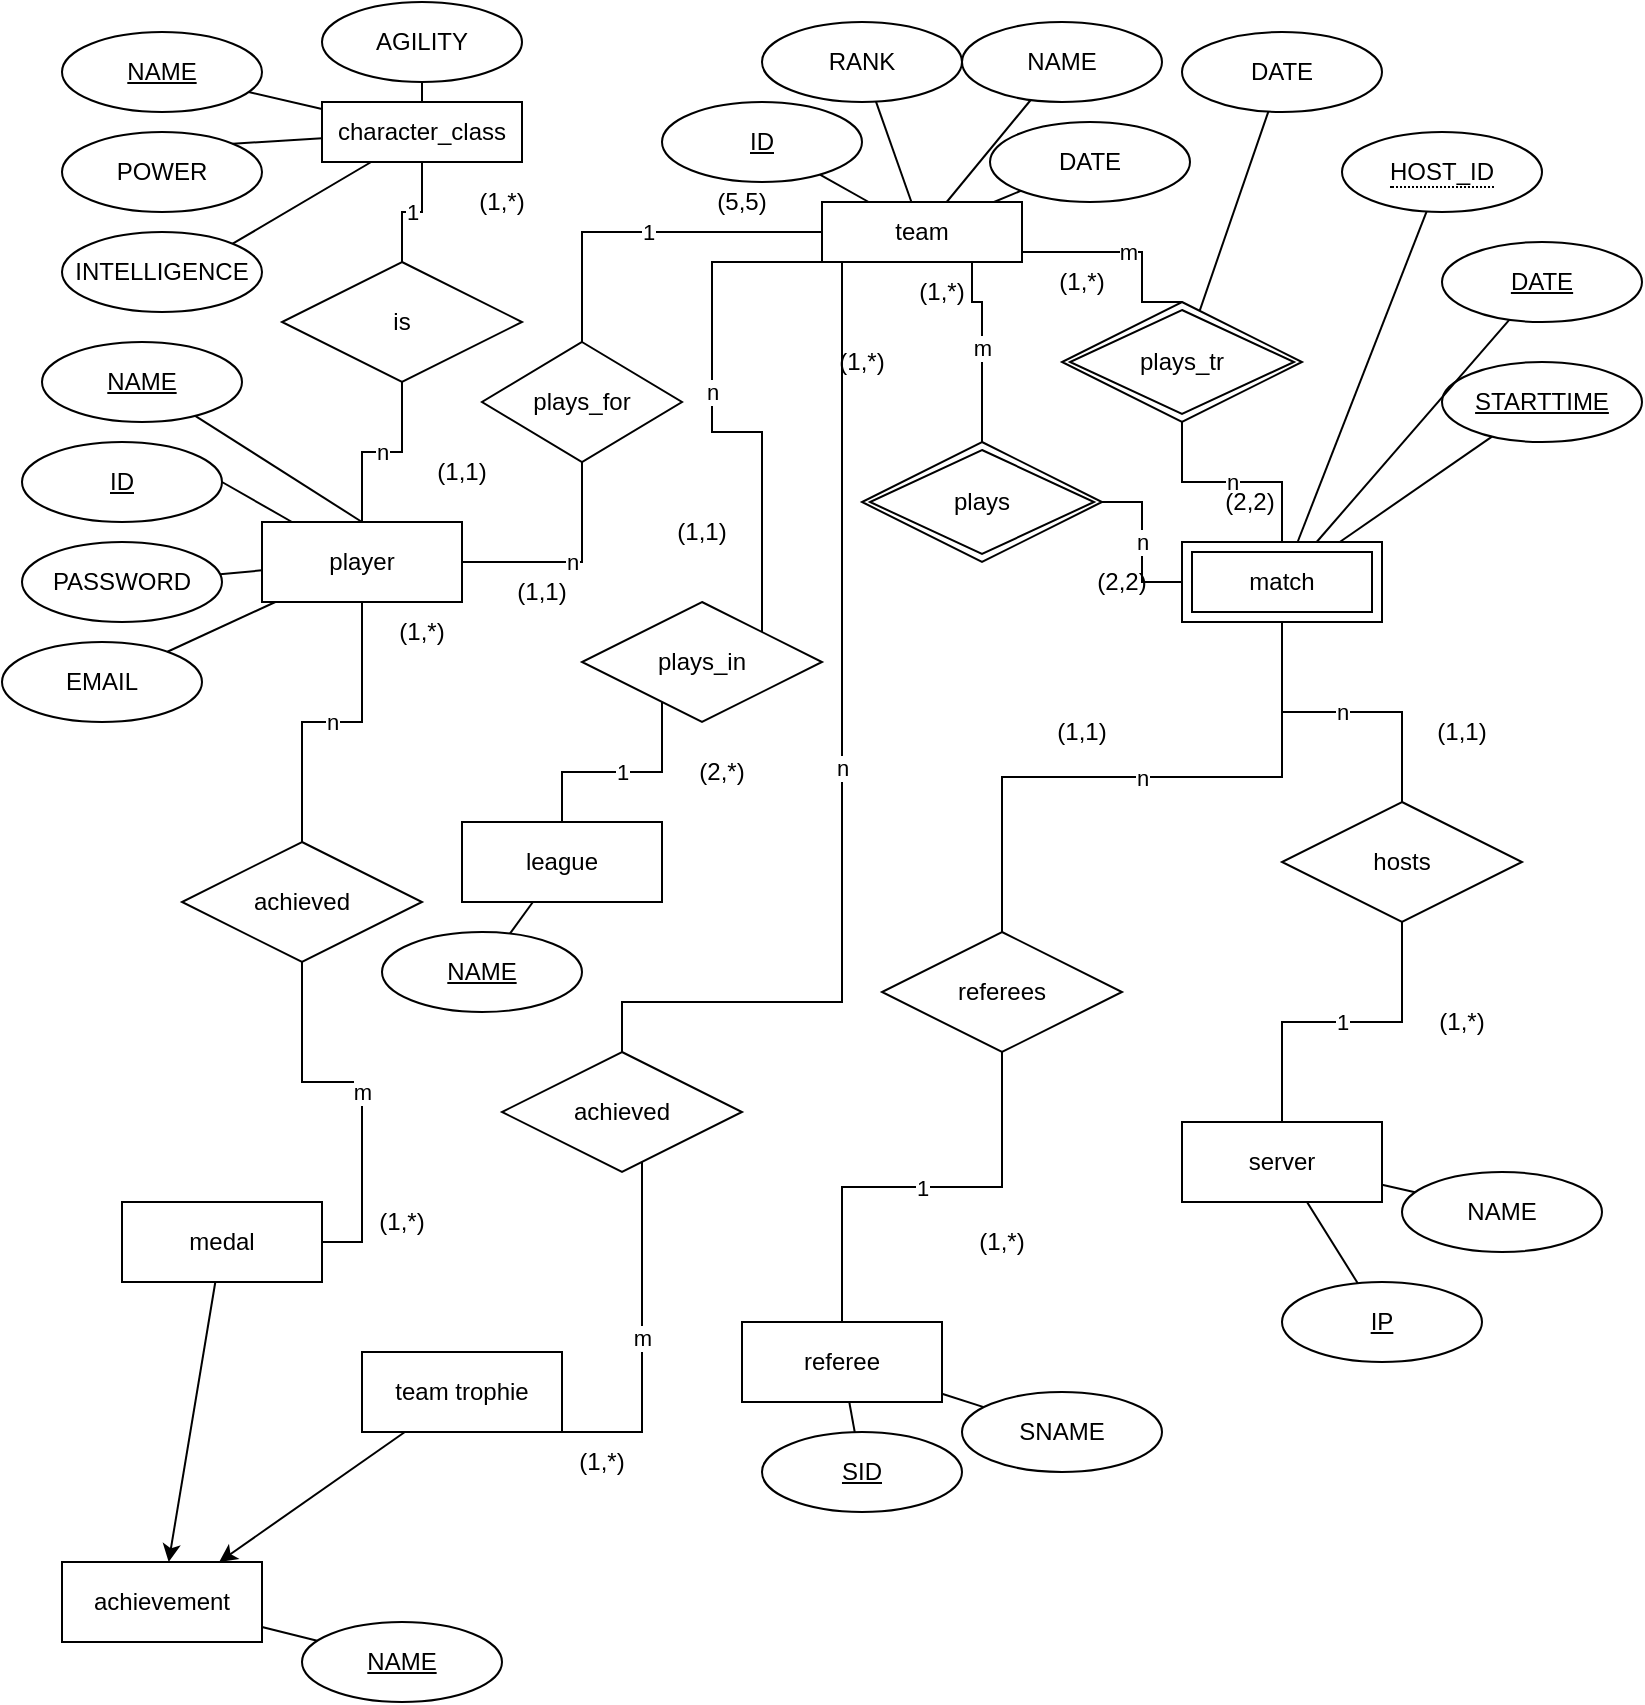 <mxfile version="20.5.1" type="github">
  <diagram id="_q7bYi_gvPDVall4a-D0" name="Seite-1">
    <mxGraphModel dx="1381" dy="845" grid="1" gridSize="10" guides="1" tooltips="1" connect="1" arrows="1" fold="1" page="1" pageScale="1" pageWidth="827" pageHeight="1169" math="0" shadow="0">
      <root>
        <mxCell id="0" />
        <mxCell id="1" parent="0" />
        <mxCell id="PgBgA3ld0rTaQEbaYPgW-43" value="1" style="edgeStyle=orthogonalEdgeStyle;rounded=0;orthogonalLoop=1;jettySize=auto;html=1;endArrow=none;endFill=0;startArrow=none;" parent="1" source="PgBgA3ld0rTaQEbaYPgW-70" target="PgBgA3ld0rTaQEbaYPgW-3" edge="1">
          <mxGeometry relative="1" as="geometry" />
        </mxCell>
        <mxCell id="PgBgA3ld0rTaQEbaYPgW-99" value="1" style="edgeStyle=orthogonalEdgeStyle;rounded=0;orthogonalLoop=1;jettySize=auto;html=1;entryX=0;entryY=0.5;entryDx=0;entryDy=0;startArrow=none;startFill=0;endArrow=none;endFill=0;exitX=0.5;exitY=0;exitDx=0;exitDy=0;" parent="1" source="PgBgA3ld0rTaQEbaYPgW-100" target="PgBgA3ld0rTaQEbaYPgW-8" edge="1">
          <mxGeometry relative="1" as="geometry">
            <Array as="points">
              <mxPoint x="290" y="115" />
            </Array>
          </mxGeometry>
        </mxCell>
        <mxCell id="dVIr7VXh8_opA6isi3Re-1" value="player" style="whiteSpace=wrap;html=1;align=center;" parent="1" vertex="1">
          <mxGeometry x="130" y="260" width="100" height="40" as="geometry" />
        </mxCell>
        <mxCell id="dVIr7VXh8_opA6isi3Re-2" value="PASSWORD" style="ellipse;whiteSpace=wrap;html=1;align=center;" parent="1" vertex="1">
          <mxGeometry x="10" y="270" width="100" height="40" as="geometry" />
        </mxCell>
        <mxCell id="dVIr7VXh8_opA6isi3Re-3" value="NAME" style="ellipse;whiteSpace=wrap;html=1;align=center;fontStyle=4;" parent="1" vertex="1">
          <mxGeometry x="20" y="170" width="100" height="40" as="geometry" />
        </mxCell>
        <mxCell id="PgBgA3ld0rTaQEbaYPgW-1" value="ID" style="ellipse;whiteSpace=wrap;html=1;align=center;fontStyle=4;" parent="1" vertex="1">
          <mxGeometry x="10" y="220" width="100" height="40" as="geometry" />
        </mxCell>
        <mxCell id="PgBgA3ld0rTaQEbaYPgW-2" value="EMAIL" style="ellipse;whiteSpace=wrap;html=1;align=center;" parent="1" vertex="1">
          <mxGeometry y="320" width="100" height="40" as="geometry" />
        </mxCell>
        <mxCell id="PgBgA3ld0rTaQEbaYPgW-3" value="character_class" style="whiteSpace=wrap;html=1;align=center;" parent="1" vertex="1">
          <mxGeometry x="160" y="50" width="100" height="30" as="geometry" />
        </mxCell>
        <mxCell id="PgBgA3ld0rTaQEbaYPgW-4" value="NAME" style="ellipse;whiteSpace=wrap;html=1;align=center;fontStyle=4;" parent="1" vertex="1">
          <mxGeometry x="30" y="15" width="100" height="40" as="geometry" />
        </mxCell>
        <mxCell id="PgBgA3ld0rTaQEbaYPgW-5" value="INTELLIGENCE" style="ellipse;whiteSpace=wrap;html=1;align=center;" parent="1" vertex="1">
          <mxGeometry x="30" y="115" width="100" height="40" as="geometry" />
        </mxCell>
        <mxCell id="PgBgA3ld0rTaQEbaYPgW-6" value="AGILITY" style="ellipse;whiteSpace=wrap;html=1;align=center;" parent="1" vertex="1">
          <mxGeometry x="160" width="100" height="40" as="geometry" />
        </mxCell>
        <mxCell id="PgBgA3ld0rTaQEbaYPgW-7" value="POWER" style="ellipse;whiteSpace=wrap;html=1;align=center;" parent="1" vertex="1">
          <mxGeometry x="30" y="65" width="100" height="40" as="geometry" />
        </mxCell>
        <mxCell id="PgBgA3ld0rTaQEbaYPgW-73" value="m" style="edgeStyle=orthogonalEdgeStyle;rounded=0;orthogonalLoop=1;jettySize=auto;html=1;exitX=0.75;exitY=1;exitDx=0;exitDy=0;entryX=0.5;entryY=0;entryDx=0;entryDy=0;endArrow=none;endFill=0;" parent="1" source="PgBgA3ld0rTaQEbaYPgW-8" target="PgBgA3ld0rTaQEbaYPgW-30" edge="1">
          <mxGeometry relative="1" as="geometry">
            <Array as="points">
              <mxPoint x="485" y="150" />
              <mxPoint x="490" y="150" />
            </Array>
          </mxGeometry>
        </mxCell>
        <mxCell id="PgBgA3ld0rTaQEbaYPgW-8" value="team" style="whiteSpace=wrap;html=1;align=center;" parent="1" vertex="1">
          <mxGeometry x="410" y="100" width="100" height="30" as="geometry" />
        </mxCell>
        <mxCell id="PgBgA3ld0rTaQEbaYPgW-9" value="ID" style="ellipse;whiteSpace=wrap;html=1;align=center;fontStyle=4;" parent="1" vertex="1">
          <mxGeometry x="330" y="50" width="100" height="40" as="geometry" />
        </mxCell>
        <mxCell id="PgBgA3ld0rTaQEbaYPgW-76" value="n" style="edgeStyle=orthogonalEdgeStyle;rounded=0;orthogonalLoop=1;jettySize=auto;html=1;exitX=0.5;exitY=0;exitDx=0;exitDy=0;endArrow=none;endFill=0;startArrow=none;" parent="1" source="PgBgA3ld0rTaQEbaYPgW-83" target="PgBgA3ld0rTaQEbaYPgW-27" edge="1">
          <mxGeometry relative="1" as="geometry" />
        </mxCell>
        <mxCell id="PgBgA3ld0rTaQEbaYPgW-11" value="referee" style="whiteSpace=wrap;html=1;align=center;" parent="1" vertex="1">
          <mxGeometry x="370" y="660" width="100" height="40" as="geometry" />
        </mxCell>
        <mxCell id="PgBgA3ld0rTaQEbaYPgW-75" value="n" style="edgeStyle=orthogonalEdgeStyle;rounded=0;orthogonalLoop=1;jettySize=auto;html=1;exitX=0.5;exitY=0;exitDx=0;exitDy=0;endArrow=none;endFill=0;startArrow=none;" parent="1" source="PgBgA3ld0rTaQEbaYPgW-85" target="PgBgA3ld0rTaQEbaYPgW-27" edge="1">
          <mxGeometry relative="1" as="geometry" />
        </mxCell>
        <mxCell id="PgBgA3ld0rTaQEbaYPgW-12" value="server" style="whiteSpace=wrap;html=1;align=center;" parent="1" vertex="1">
          <mxGeometry x="590" y="560" width="100" height="40" as="geometry" />
        </mxCell>
        <mxCell id="PgBgA3ld0rTaQEbaYPgW-13" value="league" style="whiteSpace=wrap;html=1;align=center;" parent="1" vertex="1">
          <mxGeometry x="230" y="410" width="100" height="40" as="geometry" />
        </mxCell>
        <mxCell id="PgBgA3ld0rTaQEbaYPgW-14" value="achievement" style="whiteSpace=wrap;html=1;align=center;" parent="1" vertex="1">
          <mxGeometry x="30" y="780" width="100" height="40" as="geometry" />
        </mxCell>
        <mxCell id="PgBgA3ld0rTaQEbaYPgW-97" value="n" style="edgeStyle=orthogonalEdgeStyle;rounded=0;orthogonalLoop=1;jettySize=auto;html=1;entryX=0.5;entryY=1;entryDx=0;entryDy=0;startArrow=none;startFill=0;endArrow=none;endFill=0;" parent="1" source="PgBgA3ld0rTaQEbaYPgW-113" target="dVIr7VXh8_opA6isi3Re-1" edge="1">
          <mxGeometry relative="1" as="geometry" />
        </mxCell>
        <mxCell id="PgBgA3ld0rTaQEbaYPgW-15" value="medal" style="shape=ext;margin=3;whiteSpace=wrap;html=1;align=center;" parent="1" vertex="1">
          <mxGeometry x="60" y="600" width="100" height="40" as="geometry" />
        </mxCell>
        <mxCell id="PgBgA3ld0rTaQEbaYPgW-77" value="n" style="edgeStyle=orthogonalEdgeStyle;rounded=0;orthogonalLoop=1;jettySize=auto;html=1;exitX=0.5;exitY=0;exitDx=0;exitDy=0;endArrow=none;endFill=0;startArrow=none;" parent="1" source="PgBgA3ld0rTaQEbaYPgW-87" target="PgBgA3ld0rTaQEbaYPgW-8" edge="1">
          <mxGeometry relative="1" as="geometry">
            <Array as="points">
              <mxPoint x="310" y="500" />
              <mxPoint x="420" y="500" />
            </Array>
          </mxGeometry>
        </mxCell>
        <mxCell id="PgBgA3ld0rTaQEbaYPgW-16" value="team trophie" style="shape=ext;margin=3;whiteSpace=wrap;html=1;align=center;" parent="1" vertex="1">
          <mxGeometry x="180" y="675" width="100" height="40" as="geometry" />
        </mxCell>
        <mxCell id="PgBgA3ld0rTaQEbaYPgW-18" value="IP" style="ellipse;whiteSpace=wrap;html=1;align=center;fontStyle=4;" parent="1" vertex="1">
          <mxGeometry x="640" y="640" width="100" height="40" as="geometry" />
        </mxCell>
        <mxCell id="PgBgA3ld0rTaQEbaYPgW-19" value="DATE" style="ellipse;whiteSpace=wrap;html=1;align=center;" parent="1" vertex="1">
          <mxGeometry x="494" y="60" width="100" height="40" as="geometry" />
        </mxCell>
        <mxCell id="PgBgA3ld0rTaQEbaYPgW-20" value="NAME" style="ellipse;whiteSpace=wrap;html=1;align=center;" parent="1" vertex="1">
          <mxGeometry x="480" y="10" width="100" height="40" as="geometry" />
        </mxCell>
        <mxCell id="PgBgA3ld0rTaQEbaYPgW-22" value="DATE" style="ellipse;whiteSpace=wrap;html=1;align=center;fontStyle=4;" parent="1" vertex="1">
          <mxGeometry x="720" y="120" width="100" height="40" as="geometry" />
        </mxCell>
        <mxCell id="PgBgA3ld0rTaQEbaYPgW-23" value="STARTTIME" style="ellipse;whiteSpace=wrap;html=1;align=center;fontStyle=4;" parent="1" vertex="1">
          <mxGeometry x="720" y="180" width="100" height="40" as="geometry" />
        </mxCell>
        <mxCell id="PgBgA3ld0rTaQEbaYPgW-24" value="NAME" style="ellipse;whiteSpace=wrap;html=1;align=center;" parent="1" vertex="1">
          <mxGeometry x="700" y="585" width="100" height="40" as="geometry" />
        </mxCell>
        <mxCell id="PgBgA3ld0rTaQEbaYPgW-133" value="" style="edgeStyle=orthogonalEdgeStyle;rounded=0;orthogonalLoop=1;jettySize=auto;html=1;startArrow=none;startFill=0;endArrow=none;endFill=0;" parent="1" source="PgBgA3ld0rTaQEbaYPgW-27" target="PgBgA3ld0rTaQEbaYPgW-121" edge="1">
          <mxGeometry relative="1" as="geometry" />
        </mxCell>
        <mxCell id="PgBgA3ld0rTaQEbaYPgW-27" value="match" style="shape=ext;margin=3;double=1;whiteSpace=wrap;html=1;align=center;" parent="1" vertex="1">
          <mxGeometry x="590" y="270" width="100" height="40" as="geometry" />
        </mxCell>
        <mxCell id="PgBgA3ld0rTaQEbaYPgW-28" value="&lt;span style=&quot;border-bottom: 1px dotted&quot;&gt;HOST_ID&lt;/span&gt;" style="ellipse;whiteSpace=wrap;html=1;align=center;" parent="1" vertex="1">
          <mxGeometry x="670" y="65" width="100" height="40" as="geometry" />
        </mxCell>
        <mxCell id="PgBgA3ld0rTaQEbaYPgW-74" value="n" style="edgeStyle=orthogonalEdgeStyle;rounded=0;orthogonalLoop=1;jettySize=auto;html=1;exitX=1;exitY=0.5;exitDx=0;exitDy=0;endArrow=none;endFill=0;entryX=0;entryY=0.5;entryDx=0;entryDy=0;" parent="1" source="PgBgA3ld0rTaQEbaYPgW-30" target="PgBgA3ld0rTaQEbaYPgW-27" edge="1">
          <mxGeometry relative="1" as="geometry" />
        </mxCell>
        <mxCell id="PgBgA3ld0rTaQEbaYPgW-30" value="plays" style="shape=rhombus;double=1;perimeter=rhombusPerimeter;whiteSpace=wrap;html=1;align=center;" parent="1" vertex="1">
          <mxGeometry x="430" y="220" width="120" height="60" as="geometry" />
        </mxCell>
        <mxCell id="PgBgA3ld0rTaQEbaYPgW-35" value="SID" style="ellipse;whiteSpace=wrap;html=1;align=center;fontStyle=4;" parent="1" vertex="1">
          <mxGeometry x="380" y="715" width="100" height="40" as="geometry" />
        </mxCell>
        <mxCell id="PgBgA3ld0rTaQEbaYPgW-37" value="SNAME" style="ellipse;whiteSpace=wrap;html=1;align=center;" parent="1" vertex="1">
          <mxGeometry x="480" y="695" width="100" height="40" as="geometry" />
        </mxCell>
        <mxCell id="PgBgA3ld0rTaQEbaYPgW-38" value="NAME" style="ellipse;whiteSpace=wrap;html=1;align=center;fontStyle=4;" parent="1" vertex="1">
          <mxGeometry x="190" y="465" width="100" height="40" as="geometry" />
        </mxCell>
        <mxCell id="PgBgA3ld0rTaQEbaYPgW-39" value="RANK" style="ellipse;whiteSpace=wrap;html=1;align=center;" parent="1" vertex="1">
          <mxGeometry x="380" y="10" width="100" height="40" as="geometry" />
        </mxCell>
        <mxCell id="PgBgA3ld0rTaQEbaYPgW-40" value="NAME" style="ellipse;whiteSpace=wrap;html=1;align=center;fontStyle=4;" parent="1" vertex="1">
          <mxGeometry x="150" y="810" width="100" height="40" as="geometry" />
        </mxCell>
        <mxCell id="PgBgA3ld0rTaQEbaYPgW-50" value="" style="endArrow=none;html=1;rounded=0;" parent="1" target="dVIr7VXh8_opA6isi3Re-1" edge="1">
          <mxGeometry relative="1" as="geometry">
            <mxPoint x="110" y="240" as="sourcePoint" />
            <mxPoint x="270" y="240" as="targetPoint" />
          </mxGeometry>
        </mxCell>
        <mxCell id="PgBgA3ld0rTaQEbaYPgW-51" value="" style="endArrow=none;html=1;rounded=0;" parent="1" source="dVIr7VXh8_opA6isi3Re-2" target="dVIr7VXh8_opA6isi3Re-1" edge="1">
          <mxGeometry relative="1" as="geometry">
            <mxPoint x="110" y="290" as="sourcePoint" />
            <mxPoint x="270" y="290" as="targetPoint" />
          </mxGeometry>
        </mxCell>
        <mxCell id="PgBgA3ld0rTaQEbaYPgW-52" value="" style="endArrow=none;html=1;rounded=0;entryX=0.5;entryY=0;entryDx=0;entryDy=0;" parent="1" source="dVIr7VXh8_opA6isi3Re-3" target="dVIr7VXh8_opA6isi3Re-1" edge="1">
          <mxGeometry relative="1" as="geometry">
            <mxPoint x="120" y="250" as="sourcePoint" />
            <mxPoint x="130" y="253.333" as="targetPoint" />
          </mxGeometry>
        </mxCell>
        <mxCell id="PgBgA3ld0rTaQEbaYPgW-53" value="" style="endArrow=none;html=1;rounded=0;" parent="1" source="PgBgA3ld0rTaQEbaYPgW-2" target="dVIr7VXh8_opA6isi3Re-1" edge="1">
          <mxGeometry relative="1" as="geometry">
            <mxPoint x="130" y="260" as="sourcePoint" />
            <mxPoint x="140" y="263.333" as="targetPoint" />
          </mxGeometry>
        </mxCell>
        <mxCell id="PgBgA3ld0rTaQEbaYPgW-54" value="" style="endArrow=none;html=1;rounded=0;" parent="1" source="PgBgA3ld0rTaQEbaYPgW-3" target="PgBgA3ld0rTaQEbaYPgW-4" edge="1">
          <mxGeometry relative="1" as="geometry">
            <mxPoint x="-415" y="-610" as="sourcePoint" />
            <mxPoint x="-405" y="-606.667" as="targetPoint" />
          </mxGeometry>
        </mxCell>
        <mxCell id="PgBgA3ld0rTaQEbaYPgW-56" value="" style="endArrow=none;html=1;rounded=0;entryX=1;entryY=0;entryDx=0;entryDy=0;" parent="1" source="PgBgA3ld0rTaQEbaYPgW-3" target="PgBgA3ld0rTaQEbaYPgW-7" edge="1">
          <mxGeometry relative="1" as="geometry">
            <mxPoint x="-405" y="-437.692" as="sourcePoint" />
            <mxPoint x="-438.333" y="-442.82" as="targetPoint" />
          </mxGeometry>
        </mxCell>
        <mxCell id="PgBgA3ld0rTaQEbaYPgW-57" value="" style="endArrow=none;html=1;rounded=0;entryX=1;entryY=0;entryDx=0;entryDy=0;" parent="1" source="PgBgA3ld0rTaQEbaYPgW-3" target="PgBgA3ld0rTaQEbaYPgW-5" edge="1">
          <mxGeometry relative="1" as="geometry">
            <mxPoint x="-395" y="-427.692" as="sourcePoint" />
            <mxPoint x="-428.333" y="-432.82" as="targetPoint" />
          </mxGeometry>
        </mxCell>
        <mxCell id="PgBgA3ld0rTaQEbaYPgW-58" value="" style="endArrow=none;html=1;rounded=0;entryX=0.5;entryY=1;entryDx=0;entryDy=0;" parent="1" source="PgBgA3ld0rTaQEbaYPgW-3" target="PgBgA3ld0rTaQEbaYPgW-6" edge="1">
          <mxGeometry relative="1" as="geometry">
            <mxPoint x="-385" y="-417.692" as="sourcePoint" />
            <mxPoint x="-418.333" y="-422.82" as="targetPoint" />
          </mxGeometry>
        </mxCell>
        <mxCell id="PgBgA3ld0rTaQEbaYPgW-59" value="" style="endArrow=none;html=1;rounded=0;" parent="1" source="PgBgA3ld0rTaQEbaYPgW-8" target="PgBgA3ld0rTaQEbaYPgW-9" edge="1">
          <mxGeometry relative="1" as="geometry">
            <mxPoint x="260" y="312.308" as="sourcePoint" />
            <mxPoint x="226.667" y="307.18" as="targetPoint" />
          </mxGeometry>
        </mxCell>
        <mxCell id="PgBgA3ld0rTaQEbaYPgW-60" value="" style="endArrow=none;html=1;rounded=0;" parent="1" source="PgBgA3ld0rTaQEbaYPgW-8" target="PgBgA3ld0rTaQEbaYPgW-39" edge="1">
          <mxGeometry relative="1" as="geometry">
            <mxPoint x="438" y="110" as="sourcePoint" />
            <mxPoint x="416.953" y="96.845" as="targetPoint" />
          </mxGeometry>
        </mxCell>
        <mxCell id="PgBgA3ld0rTaQEbaYPgW-61" value="" style="endArrow=none;html=1;rounded=0;" parent="1" source="PgBgA3ld0rTaQEbaYPgW-8" target="PgBgA3ld0rTaQEbaYPgW-20" edge="1">
          <mxGeometry relative="1" as="geometry">
            <mxPoint x="448" y="120" as="sourcePoint" />
            <mxPoint x="426.953" y="106.845" as="targetPoint" />
          </mxGeometry>
        </mxCell>
        <mxCell id="PgBgA3ld0rTaQEbaYPgW-62" value="" style="endArrow=none;html=1;rounded=0;" parent="1" source="PgBgA3ld0rTaQEbaYPgW-8" target="PgBgA3ld0rTaQEbaYPgW-19" edge="1">
          <mxGeometry relative="1" as="geometry">
            <mxPoint x="458" y="130" as="sourcePoint" />
            <mxPoint x="436.953" y="116.845" as="targetPoint" />
          </mxGeometry>
        </mxCell>
        <mxCell id="PgBgA3ld0rTaQEbaYPgW-64" value="" style="endArrow=none;html=1;rounded=0;" parent="1" source="PgBgA3ld0rTaQEbaYPgW-13" target="PgBgA3ld0rTaQEbaYPgW-38" edge="1">
          <mxGeometry relative="1" as="geometry">
            <mxPoint x="398" y="150" as="sourcePoint" />
            <mxPoint x="376.953" y="136.845" as="targetPoint" />
          </mxGeometry>
        </mxCell>
        <mxCell id="PgBgA3ld0rTaQEbaYPgW-65" value="" style="endArrow=none;html=1;rounded=0;" parent="1" source="PgBgA3ld0rTaQEbaYPgW-14" target="PgBgA3ld0rTaQEbaYPgW-40" edge="1">
          <mxGeometry relative="1" as="geometry">
            <mxPoint x="408" y="160" as="sourcePoint" />
            <mxPoint x="386.953" y="146.845" as="targetPoint" />
          </mxGeometry>
        </mxCell>
        <mxCell id="PgBgA3ld0rTaQEbaYPgW-66" value="" style="endArrow=none;html=1;rounded=0;" parent="1" source="PgBgA3ld0rTaQEbaYPgW-11" target="PgBgA3ld0rTaQEbaYPgW-35" edge="1">
          <mxGeometry relative="1" as="geometry">
            <mxPoint x="458" y="265" as="sourcePoint" />
            <mxPoint x="436.953" y="251.845" as="targetPoint" />
          </mxGeometry>
        </mxCell>
        <mxCell id="PgBgA3ld0rTaQEbaYPgW-67" value="" style="endArrow=none;html=1;rounded=0;" parent="1" source="PgBgA3ld0rTaQEbaYPgW-11" target="PgBgA3ld0rTaQEbaYPgW-37" edge="1">
          <mxGeometry relative="1" as="geometry">
            <mxPoint x="468" y="275" as="sourcePoint" />
            <mxPoint x="446.953" y="261.845" as="targetPoint" />
          </mxGeometry>
        </mxCell>
        <mxCell id="PgBgA3ld0rTaQEbaYPgW-68" value="" style="endArrow=none;html=1;rounded=0;" parent="1" source="PgBgA3ld0rTaQEbaYPgW-12" target="PgBgA3ld0rTaQEbaYPgW-18" edge="1">
          <mxGeometry relative="1" as="geometry">
            <mxPoint x="640" y="560" as="sourcePoint" />
            <mxPoint x="466.953" y="236.845" as="targetPoint" />
          </mxGeometry>
        </mxCell>
        <mxCell id="PgBgA3ld0rTaQEbaYPgW-69" value="" style="endArrow=none;html=1;rounded=0;" parent="1" source="PgBgA3ld0rTaQEbaYPgW-12" target="PgBgA3ld0rTaQEbaYPgW-24" edge="1">
          <mxGeometry relative="1" as="geometry">
            <mxPoint x="662.5" y="610" as="sourcePoint" />
            <mxPoint x="687.873" y="650.597" as="targetPoint" />
          </mxGeometry>
        </mxCell>
        <mxCell id="PgBgA3ld0rTaQEbaYPgW-70" value="is" style="shape=rhombus;perimeter=rhombusPerimeter;whiteSpace=wrap;html=1;align=center;" parent="1" vertex="1">
          <mxGeometry x="140" y="130" width="120" height="60" as="geometry" />
        </mxCell>
        <mxCell id="PgBgA3ld0rTaQEbaYPgW-71" value="n" style="edgeStyle=orthogonalEdgeStyle;rounded=0;orthogonalLoop=1;jettySize=auto;html=1;exitX=0.5;exitY=0;exitDx=0;exitDy=0;endArrow=none;endFill=0;" parent="1" source="dVIr7VXh8_opA6isi3Re-1" target="PgBgA3ld0rTaQEbaYPgW-70" edge="1">
          <mxGeometry relative="1" as="geometry">
            <mxPoint x="170" y="280" as="sourcePoint" />
            <mxPoint x="190" y="420" as="targetPoint" />
          </mxGeometry>
        </mxCell>
        <mxCell id="PgBgA3ld0rTaQEbaYPgW-80" value="" style="endArrow=none;html=1;rounded=0;startArrow=classic;startFill=1;" parent="1" source="PgBgA3ld0rTaQEbaYPgW-14" target="PgBgA3ld0rTaQEbaYPgW-16" edge="1">
          <mxGeometry relative="1" as="geometry">
            <mxPoint x="60" y="670" as="sourcePoint" />
            <mxPoint x="220" y="670" as="targetPoint" />
          </mxGeometry>
        </mxCell>
        <mxCell id="PgBgA3ld0rTaQEbaYPgW-82" value="" style="endArrow=none;html=1;rounded=0;startArrow=classic;startFill=1;" parent="1" source="PgBgA3ld0rTaQEbaYPgW-14" target="PgBgA3ld0rTaQEbaYPgW-15" edge="1">
          <mxGeometry relative="1" as="geometry">
            <mxPoint x="130.769" y="640" as="sourcePoint" />
            <mxPoint x="179.231" y="730" as="targetPoint" />
          </mxGeometry>
        </mxCell>
        <mxCell id="PgBgA3ld0rTaQEbaYPgW-83" value="referees" style="shape=rhombus;perimeter=rhombusPerimeter;whiteSpace=wrap;html=1;align=center;" parent="1" vertex="1">
          <mxGeometry x="440" y="465" width="120" height="60" as="geometry" />
        </mxCell>
        <mxCell id="PgBgA3ld0rTaQEbaYPgW-84" value="1" style="edgeStyle=orthogonalEdgeStyle;rounded=0;orthogonalLoop=1;jettySize=auto;html=1;exitX=0.5;exitY=0;exitDx=0;exitDy=0;endArrow=none;endFill=0;" parent="1" source="PgBgA3ld0rTaQEbaYPgW-11" target="PgBgA3ld0rTaQEbaYPgW-83" edge="1">
          <mxGeometry relative="1" as="geometry">
            <mxPoint x="420" y="660" as="sourcePoint" />
            <mxPoint x="620" y="200" as="targetPoint" />
          </mxGeometry>
        </mxCell>
        <mxCell id="PgBgA3ld0rTaQEbaYPgW-85" value="hosts" style="shape=rhombus;perimeter=rhombusPerimeter;whiteSpace=wrap;html=1;align=center;" parent="1" vertex="1">
          <mxGeometry x="640" y="400" width="120" height="60" as="geometry" />
        </mxCell>
        <mxCell id="PgBgA3ld0rTaQEbaYPgW-86" value="1" style="edgeStyle=orthogonalEdgeStyle;rounded=0;orthogonalLoop=1;jettySize=auto;html=1;exitX=0.5;exitY=0;exitDx=0;exitDy=0;endArrow=none;endFill=0;" parent="1" source="PgBgA3ld0rTaQEbaYPgW-12" target="PgBgA3ld0rTaQEbaYPgW-85" edge="1">
          <mxGeometry relative="1" as="geometry">
            <mxPoint x="640" y="560" as="sourcePoint" />
            <mxPoint x="620" y="200" as="targetPoint" />
          </mxGeometry>
        </mxCell>
        <mxCell id="PgBgA3ld0rTaQEbaYPgW-87" value="achieved" style="shape=rhombus;perimeter=rhombusPerimeter;whiteSpace=wrap;html=1;align=center;" parent="1" vertex="1">
          <mxGeometry x="250" y="525" width="120" height="60" as="geometry" />
        </mxCell>
        <mxCell id="PgBgA3ld0rTaQEbaYPgW-88" value="m" style="edgeStyle=orthogonalEdgeStyle;rounded=0;orthogonalLoop=1;jettySize=auto;html=1;endArrow=none;endFill=0;" parent="1" source="PgBgA3ld0rTaQEbaYPgW-16" target="PgBgA3ld0rTaQEbaYPgW-87" edge="1">
          <mxGeometry relative="1" as="geometry">
            <mxPoint x="180" y="720" as="sourcePoint" />
            <mxPoint x="380" y="130" as="targetPoint" />
            <Array as="points">
              <mxPoint x="320" y="715" />
            </Array>
          </mxGeometry>
        </mxCell>
        <mxCell id="PgBgA3ld0rTaQEbaYPgW-91" value="n" style="edgeStyle=orthogonalEdgeStyle;rounded=0;orthogonalLoop=1;jettySize=auto;html=1;entryX=0.25;entryY=1;entryDx=0;entryDy=0;startArrow=none;startFill=0;endArrow=none;endFill=0;" parent="1" source="PgBgA3ld0rTaQEbaYPgW-89" target="PgBgA3ld0rTaQEbaYPgW-8" edge="1">
          <mxGeometry relative="1" as="geometry">
            <Array as="points">
              <mxPoint x="380" y="215" />
              <mxPoint x="355" y="215" />
              <mxPoint x="355" y="130" />
            </Array>
          </mxGeometry>
        </mxCell>
        <mxCell id="PgBgA3ld0rTaQEbaYPgW-89" value="plays_in" style="shape=rhombus;perimeter=rhombusPerimeter;whiteSpace=wrap;html=1;align=center;" parent="1" vertex="1">
          <mxGeometry x="290" y="300" width="120" height="60" as="geometry" />
        </mxCell>
        <mxCell id="PgBgA3ld0rTaQEbaYPgW-90" value="1" style="edgeStyle=orthogonalEdgeStyle;rounded=0;orthogonalLoop=1;jettySize=auto;html=1;exitX=0.5;exitY=0;exitDx=0;exitDy=0;entryX=0.25;entryY=1;entryDx=0;entryDy=0;endArrow=none;endFill=0;" parent="1" source="PgBgA3ld0rTaQEbaYPgW-13" target="PgBgA3ld0rTaQEbaYPgW-89" edge="1">
          <mxGeometry relative="1" as="geometry">
            <mxPoint x="230" y="410" as="sourcePoint" />
            <mxPoint x="355" y="130" as="targetPoint" />
            <Array as="points" />
          </mxGeometry>
        </mxCell>
        <mxCell id="PgBgA3ld0rTaQEbaYPgW-100" value="plays_for" style="shape=rhombus;perimeter=rhombusPerimeter;whiteSpace=wrap;html=1;align=center;" parent="1" vertex="1">
          <mxGeometry x="240" y="170" width="100" height="60" as="geometry" />
        </mxCell>
        <mxCell id="PgBgA3ld0rTaQEbaYPgW-101" value="n" style="edgeStyle=orthogonalEdgeStyle;rounded=0;orthogonalLoop=1;jettySize=auto;html=1;exitX=1;exitY=0.5;exitDx=0;exitDy=0;startArrow=none;startFill=0;endArrow=none;endFill=0;" parent="1" source="dVIr7VXh8_opA6isi3Re-1" target="PgBgA3ld0rTaQEbaYPgW-100" edge="1">
          <mxGeometry relative="1" as="geometry">
            <mxPoint x="230" y="280" as="sourcePoint" />
            <mxPoint x="410" y="115" as="targetPoint" />
          </mxGeometry>
        </mxCell>
        <mxCell id="PgBgA3ld0rTaQEbaYPgW-102" value="" style="endArrow=none;html=1;rounded=0;" parent="1" source="PgBgA3ld0rTaQEbaYPgW-27" target="PgBgA3ld0rTaQEbaYPgW-28" edge="1">
          <mxGeometry relative="1" as="geometry">
            <mxPoint x="482.353" y="110" as="sourcePoint" />
            <mxPoint x="524.356" y="58.996" as="targetPoint" />
          </mxGeometry>
        </mxCell>
        <mxCell id="PgBgA3ld0rTaQEbaYPgW-103" value="" style="endArrow=none;html=1;rounded=0;" parent="1" source="PgBgA3ld0rTaQEbaYPgW-27" target="PgBgA3ld0rTaQEbaYPgW-22" edge="1">
          <mxGeometry relative="1" as="geometry">
            <mxPoint x="492.353" y="120" as="sourcePoint" />
            <mxPoint x="534.356" y="68.996" as="targetPoint" />
          </mxGeometry>
        </mxCell>
        <mxCell id="PgBgA3ld0rTaQEbaYPgW-104" value="" style="endArrow=none;html=1;rounded=0;" parent="1" source="PgBgA3ld0rTaQEbaYPgW-27" target="PgBgA3ld0rTaQEbaYPgW-23" edge="1">
          <mxGeometry relative="1" as="geometry">
            <mxPoint x="502.353" y="130" as="sourcePoint" />
            <mxPoint x="544.356" y="78.996" as="targetPoint" />
          </mxGeometry>
        </mxCell>
        <mxCell id="PgBgA3ld0rTaQEbaYPgW-105" value="(1,1)" style="text;html=1;strokeColor=none;fillColor=none;align=center;verticalAlign=middle;whiteSpace=wrap;rounded=0;" parent="1" vertex="1">
          <mxGeometry x="700" y="350" width="60" height="30" as="geometry" />
        </mxCell>
        <mxCell id="PgBgA3ld0rTaQEbaYPgW-106" value="(1,*)" style="text;html=1;strokeColor=none;fillColor=none;align=center;verticalAlign=middle;whiteSpace=wrap;rounded=0;" parent="1" vertex="1">
          <mxGeometry x="700" y="495" width="60" height="30" as="geometry" />
        </mxCell>
        <mxCell id="PgBgA3ld0rTaQEbaYPgW-107" value="(1,1)" style="text;html=1;strokeColor=none;fillColor=none;align=center;verticalAlign=middle;whiteSpace=wrap;rounded=0;" parent="1" vertex="1">
          <mxGeometry x="510" y="350" width="60" height="30" as="geometry" />
        </mxCell>
        <mxCell id="PgBgA3ld0rTaQEbaYPgW-108" value="(1,*)" style="text;html=1;strokeColor=none;fillColor=none;align=center;verticalAlign=middle;whiteSpace=wrap;rounded=0;" parent="1" vertex="1">
          <mxGeometry x="470" y="605" width="60" height="30" as="geometry" />
        </mxCell>
        <mxCell id="PgBgA3ld0rTaQEbaYPgW-109" value="(1,1)" style="text;html=1;strokeColor=none;fillColor=none;align=center;verticalAlign=middle;whiteSpace=wrap;rounded=0;" parent="1" vertex="1">
          <mxGeometry x="200" y="220" width="60" height="30" as="geometry" />
        </mxCell>
        <mxCell id="PgBgA3ld0rTaQEbaYPgW-110" value="(1,1)" style="text;html=1;strokeColor=none;fillColor=none;align=center;verticalAlign=middle;whiteSpace=wrap;rounded=0;" parent="1" vertex="1">
          <mxGeometry x="320" y="250" width="60" height="30" as="geometry" />
        </mxCell>
        <mxCell id="PgBgA3ld0rTaQEbaYPgW-111" value="(1,1)" style="text;html=1;strokeColor=none;fillColor=none;align=center;verticalAlign=middle;whiteSpace=wrap;rounded=0;" parent="1" vertex="1">
          <mxGeometry x="240" y="280" width="60" height="30" as="geometry" />
        </mxCell>
        <mxCell id="PgBgA3ld0rTaQEbaYPgW-113" value="achieved" style="shape=rhombus;perimeter=rhombusPerimeter;whiteSpace=wrap;html=1;align=center;" parent="1" vertex="1">
          <mxGeometry x="90" y="420" width="120" height="60" as="geometry" />
        </mxCell>
        <mxCell id="PgBgA3ld0rTaQEbaYPgW-114" value="m" style="edgeStyle=orthogonalEdgeStyle;rounded=0;orthogonalLoop=1;jettySize=auto;html=1;exitX=1;exitY=0.5;exitDx=0;exitDy=0;startArrow=none;startFill=0;endArrow=none;endFill=0;" parent="1" source="PgBgA3ld0rTaQEbaYPgW-15" target="PgBgA3ld0rTaQEbaYPgW-113" edge="1">
          <mxGeometry relative="1" as="geometry">
            <mxPoint x="160" y="620" as="sourcePoint" />
            <mxPoint x="180" y="300" as="targetPoint" />
          </mxGeometry>
        </mxCell>
        <mxCell id="PgBgA3ld0rTaQEbaYPgW-115" value="(2,*)" style="text;html=1;strokeColor=none;fillColor=none;align=center;verticalAlign=middle;whiteSpace=wrap;rounded=0;" parent="1" vertex="1">
          <mxGeometry x="330" y="370" width="60" height="30" as="geometry" />
        </mxCell>
        <mxCell id="PgBgA3ld0rTaQEbaYPgW-116" value="(5,5)" style="text;html=1;strokeColor=none;fillColor=none;align=center;verticalAlign=middle;whiteSpace=wrap;rounded=0;" parent="1" vertex="1">
          <mxGeometry x="340" y="85" width="60" height="30" as="geometry" />
        </mxCell>
        <mxCell id="PgBgA3ld0rTaQEbaYPgW-118" value="(1,*)" style="text;html=1;strokeColor=none;fillColor=none;align=center;verticalAlign=middle;whiteSpace=wrap;rounded=0;" parent="1" vertex="1">
          <mxGeometry x="220" y="85" width="60" height="30" as="geometry" />
        </mxCell>
        <mxCell id="PgBgA3ld0rTaQEbaYPgW-119" value="m" style="edgeStyle=orthogonalEdgeStyle;rounded=0;orthogonalLoop=1;jettySize=auto;html=1;entryX=0.5;entryY=0;entryDx=0;entryDy=0;endArrow=none;endFill=0;" parent="1" source="PgBgA3ld0rTaQEbaYPgW-8" target="PgBgA3ld0rTaQEbaYPgW-121" edge="1">
          <mxGeometry relative="1" as="geometry">
            <mxPoint x="565" y="105" as="sourcePoint" />
            <Array as="points">
              <mxPoint x="570" y="125" />
            </Array>
          </mxGeometry>
        </mxCell>
        <mxCell id="PgBgA3ld0rTaQEbaYPgW-120" value="n" style="edgeStyle=orthogonalEdgeStyle;rounded=0;orthogonalLoop=1;jettySize=auto;html=1;exitX=0.5;exitY=1;exitDx=0;exitDy=0;endArrow=none;endFill=0;" parent="1" source="PgBgA3ld0rTaQEbaYPgW-121" target="PgBgA3ld0rTaQEbaYPgW-27" edge="1">
          <mxGeometry relative="1" as="geometry">
            <mxPoint x="670" y="265" as="targetPoint" />
          </mxGeometry>
        </mxCell>
        <mxCell id="PgBgA3ld0rTaQEbaYPgW-121" value="plays_tr" style="shape=rhombus;double=1;perimeter=rhombusPerimeter;whiteSpace=wrap;html=1;align=center;" parent="1" vertex="1">
          <mxGeometry x="530" y="150" width="120" height="60" as="geometry" />
        </mxCell>
        <mxCell id="PgBgA3ld0rTaQEbaYPgW-125" value="" style="endArrow=none;html=1;rounded=0;" parent="1" source="PgBgA3ld0rTaQEbaYPgW-121" target="PgBgA3ld0rTaQEbaYPgW-126" edge="1">
          <mxGeometry relative="1" as="geometry">
            <mxPoint x="657.805" y="280" as="sourcePoint" />
            <mxPoint x="633.392" y="49.825" as="targetPoint" />
          </mxGeometry>
        </mxCell>
        <mxCell id="PgBgA3ld0rTaQEbaYPgW-126" value="DATE" style="ellipse;whiteSpace=wrap;html=1;align=center;" parent="1" vertex="1">
          <mxGeometry x="590" y="15" width="100" height="40" as="geometry" />
        </mxCell>
        <mxCell id="PgBgA3ld0rTaQEbaYPgW-128" value="(1,*)" style="text;html=1;strokeColor=none;fillColor=none;align=center;verticalAlign=middle;whiteSpace=wrap;rounded=0;" parent="1" vertex="1">
          <mxGeometry x="270" y="715" width="60" height="30" as="geometry" />
        </mxCell>
        <mxCell id="PgBgA3ld0rTaQEbaYPgW-129" value="(1,*)" style="text;html=1;strokeColor=none;fillColor=none;align=center;verticalAlign=middle;whiteSpace=wrap;rounded=0;" parent="1" vertex="1">
          <mxGeometry x="400" y="165" width="60" height="30" as="geometry" />
        </mxCell>
        <mxCell id="PgBgA3ld0rTaQEbaYPgW-130" value="(1,*)" style="text;html=1;strokeColor=none;fillColor=none;align=center;verticalAlign=middle;whiteSpace=wrap;rounded=0;" parent="1" vertex="1">
          <mxGeometry x="510" y="125" width="60" height="30" as="geometry" />
        </mxCell>
        <mxCell id="PgBgA3ld0rTaQEbaYPgW-131" value="(1,*)" style="text;html=1;strokeColor=none;fillColor=none;align=center;verticalAlign=middle;whiteSpace=wrap;rounded=0;" parent="1" vertex="1">
          <mxGeometry x="440" y="130" width="60" height="30" as="geometry" />
        </mxCell>
        <mxCell id="PgBgA3ld0rTaQEbaYPgW-132" value="(2,2)" style="text;html=1;strokeColor=none;fillColor=none;align=center;verticalAlign=middle;whiteSpace=wrap;rounded=0;" parent="1" vertex="1">
          <mxGeometry x="530" y="275" width="60" height="30" as="geometry" />
        </mxCell>
        <mxCell id="PgBgA3ld0rTaQEbaYPgW-134" value="(2,2)" style="text;html=1;strokeColor=none;fillColor=none;align=center;verticalAlign=middle;whiteSpace=wrap;rounded=0;" parent="1" vertex="1">
          <mxGeometry x="594" y="235" width="60" height="30" as="geometry" />
        </mxCell>
        <mxCell id="PgBgA3ld0rTaQEbaYPgW-135" value="(1,*)" style="text;html=1;strokeColor=none;fillColor=none;align=center;verticalAlign=middle;whiteSpace=wrap;rounded=0;" parent="1" vertex="1">
          <mxGeometry x="170" y="595" width="60" height="30" as="geometry" />
        </mxCell>
        <mxCell id="PgBgA3ld0rTaQEbaYPgW-136" value="(1,*)" style="text;html=1;strokeColor=none;fillColor=none;align=center;verticalAlign=middle;whiteSpace=wrap;rounded=0;" parent="1" vertex="1">
          <mxGeometry x="180" y="300" width="60" height="30" as="geometry" />
        </mxCell>
      </root>
    </mxGraphModel>
  </diagram>
</mxfile>

